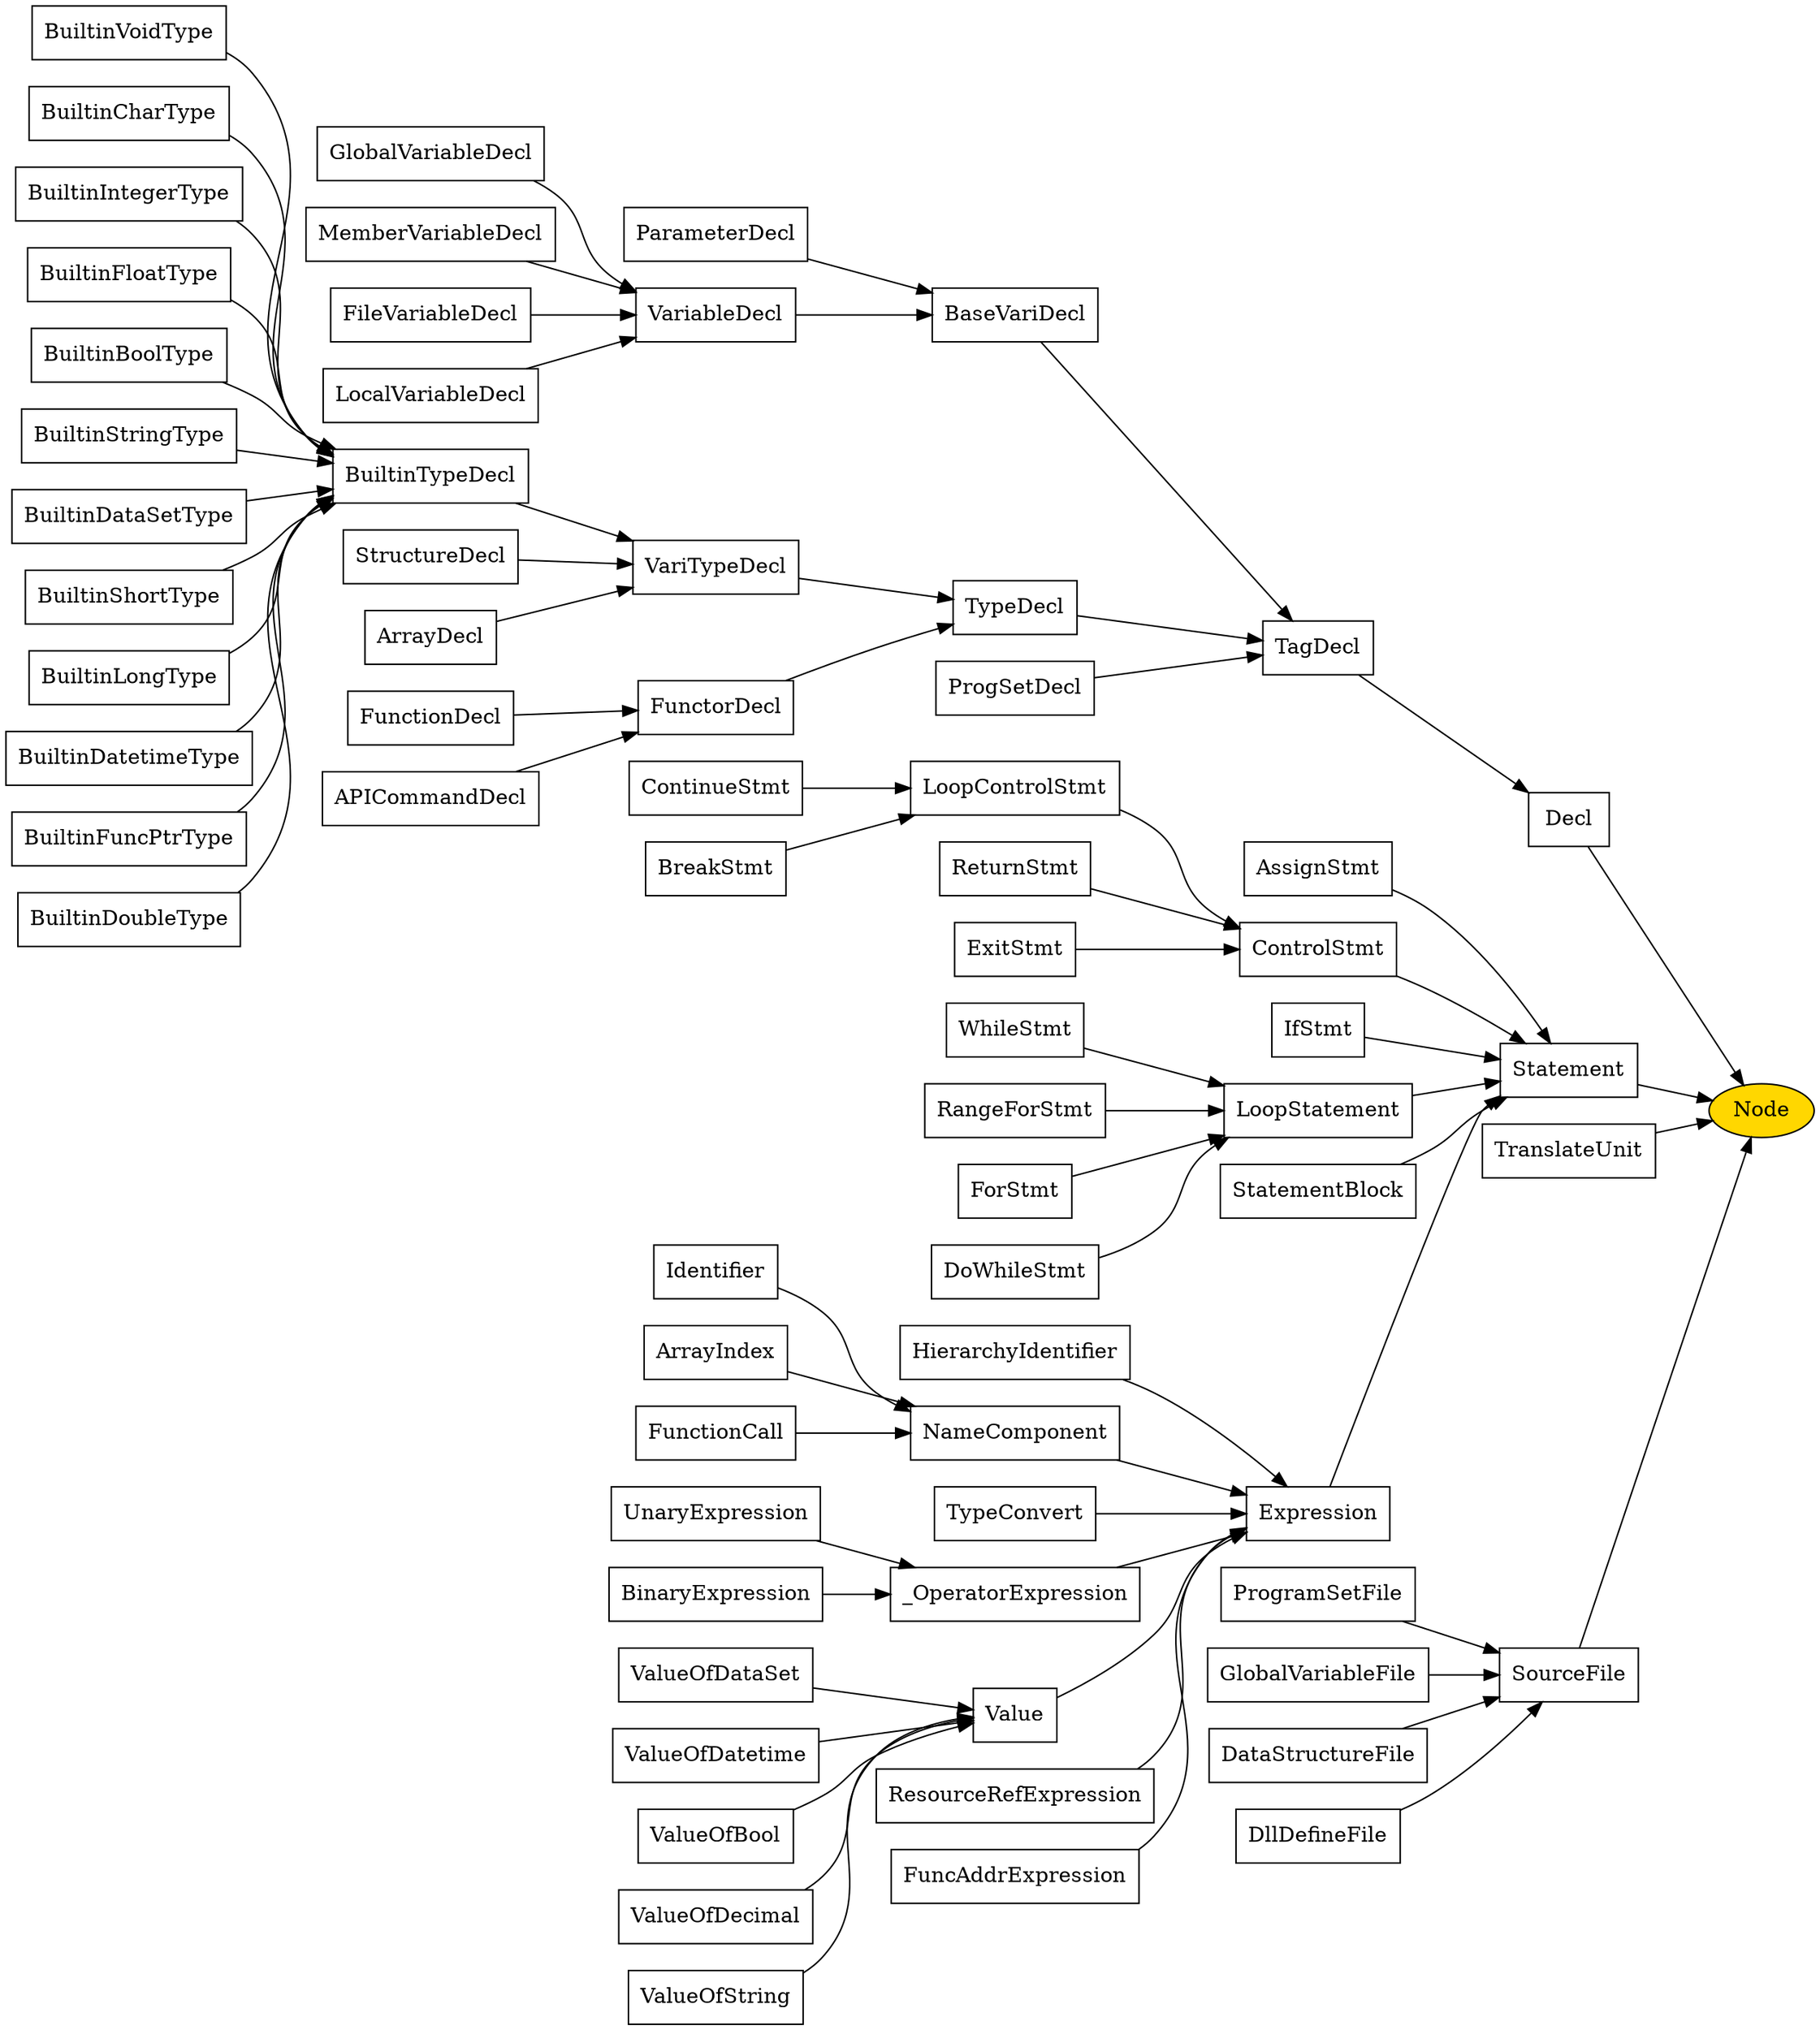 digraph G {
	rankdir=LR;
	node[shape=box];

	"SourceFile" -> "Node"
	"ProgramSetFile" -> "SourceFile"
	"GlobalVariableFile" -> "SourceFile"
	"DataStructureFile" -> "SourceFile"
	"DllDefineFile" -> "SourceFile"
	"Decl" -> "Node"
	"TagDecl" -> "Decl"
	"BaseVariDecl" -> "TagDecl"
	"ParameterDecl" -> "BaseVariDecl"
	"VariableDecl" -> "BaseVariDecl"
	"GlobalVariableDecl" -> "VariableDecl"
	"MemberVariableDecl" -> "VariableDecl"
	"FileVariableDecl" -> "VariableDecl"
	"LocalVariableDecl" -> "VariableDecl"
	"TypeDecl" -> "TagDecl"
	"VariTypeDecl"->"TypeDecl"
	"BuiltinTypeDecl" -> "VariTypeDecl"
	"StructureDecl" -> "VariTypeDecl"
	"ArrayDecl" -> "VariTypeDecl"
	"FunctorDecl" -> "TypeDecl"
	"FunctionDecl" -> "FunctorDecl"
	"APICommandDecl" -> "FunctorDecl"
	"ProgSetDecl" -> "TagDecl"
	"Statement" -> "Node"
	"AssignStmt" -> "Statement"
	"ControlStmt" -> "Statement"
	"LoopControlStmt" -> "ControlStmt"
	"ContinueStmt" -> "LoopControlStmt"
	"BreakStmt" -> "LoopControlStmt"
	"ReturnStmt" -> "ControlStmt"
	"ExitStmt" -> "ControlStmt"
	"IfStmt" -> "Statement"
	"LoopStatement" -> "Statement"
	"WhileStmt" -> "LoopStatement"
	"RangeForStmt" -> "LoopStatement"
	"ForStmt" -> "LoopStatement"
	"DoWhileStmt" -> "LoopStatement"
	"StatementBlock" -> "Statement"
	"Expression" -> "Statement"
	"HierarchyIdentifier" -> "Expression"
	"NameComponent" -> "Expression"
	"Identifier" -> "NameComponent"
	"ArrayIndex" -> "NameComponent"
	"FunctionCall" -> "NameComponent"
	"TypeConvert" -> "Expression"
	"_OperatorExpression" -> "Expression"
	"UnaryExpression" -> "_OperatorExpression"
	"BinaryExpression" -> "_OperatorExpression"
	"Value" -> "Expression"
	"ValueOfDataSet" -> "Value"
	"ValueOfDatetime" -> "Value"
	"ResourceRefExpression" -> "Expression"
	"FuncAddrExpression" -> "Expression"
	"ValueOfBool" -> "Value"
	"ValueOfDecimal" -> "Value"
	"ValueOfString" -> "Value"
	"TranslateUnit" -> "Node"
	"BuiltinVoidType" -> "BuiltinTypeDecl"
	"BuiltinCharType" -> "BuiltinTypeDecl"
	"BuiltinIntegerType" -> "BuiltinTypeDecl"
	"BuiltinFloatType" -> "BuiltinTypeDecl"
	"BuiltinBoolType" -> "BuiltinTypeDecl"
	"BuiltinStringType" -> "BuiltinTypeDecl"
	"BuiltinDataSetType" -> "BuiltinTypeDecl"
	"BuiltinShortType" -> "BuiltinTypeDecl"
	"BuiltinLongType" -> "BuiltinTypeDecl"
	"BuiltinDatetimeType" -> "BuiltinTypeDecl"
	"BuiltinFuncPtrType" -> "BuiltinTypeDecl"
	"BuiltinDoubleType" -> "BuiltinTypeDecl"
	"Node"[shape=ellipse fillcolor=gold style=filled];
}
